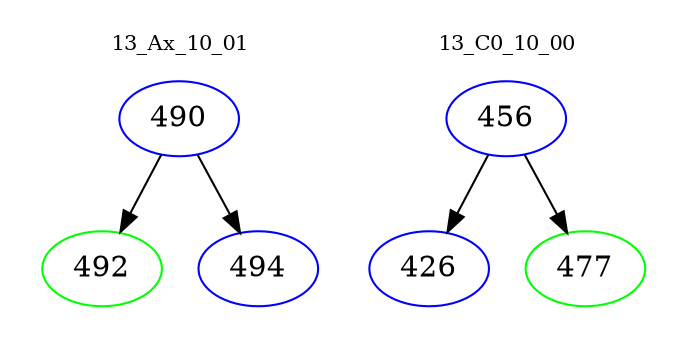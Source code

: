 digraph{
subgraph cluster_0 {
color = white
label = "13_Ax_10_01";
fontsize=10;
T0_490 [label="490", color="blue"]
T0_490 -> T0_492 [color="black"]
T0_492 [label="492", color="green"]
T0_490 -> T0_494 [color="black"]
T0_494 [label="494", color="blue"]
}
subgraph cluster_1 {
color = white
label = "13_C0_10_00";
fontsize=10;
T1_456 [label="456", color="blue"]
T1_456 -> T1_426 [color="black"]
T1_426 [label="426", color="blue"]
T1_456 -> T1_477 [color="black"]
T1_477 [label="477", color="green"]
}
}
